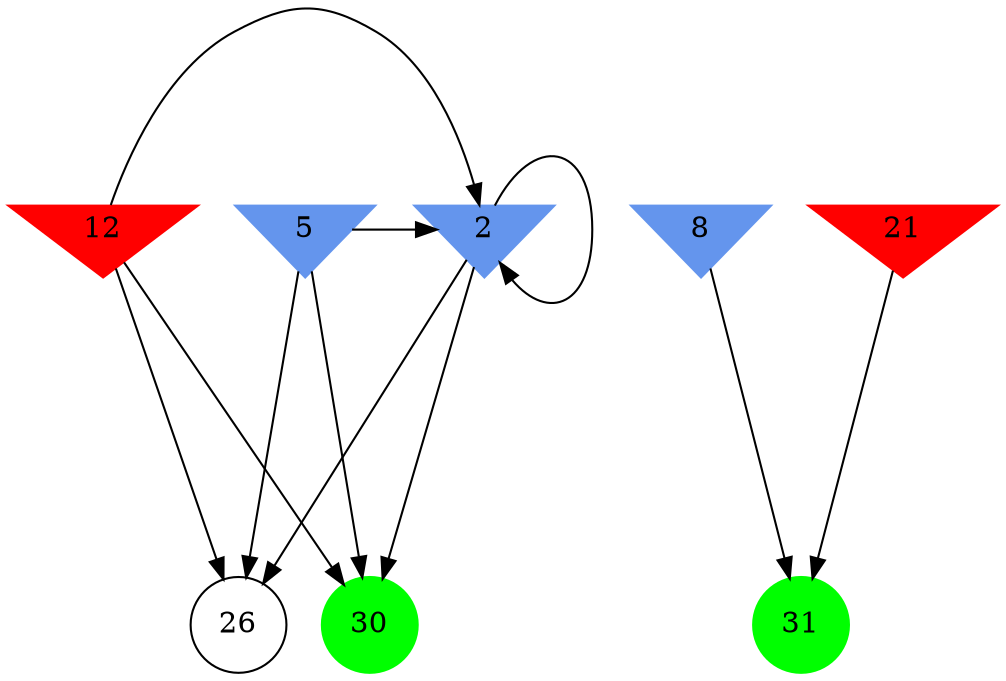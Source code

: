 digraph brain {
	ranksep=2.0;
	2 [shape=invtriangle,style=filled,color=cornflowerblue];
	5 [shape=invtriangle,style=filled,color=cornflowerblue];
	8 [shape=invtriangle,style=filled,color=cornflowerblue];
	12 [shape=invtriangle,style=filled,color=red];
	21 [shape=invtriangle,style=filled,color=red];
	26 [shape=circle,color=black];
	30 [shape=circle,style=filled,color=green];
	31 [shape=circle,style=filled,color=green];
	21	->	31;
	8	->	31;
	12	->	26;
	12	->	30;
	12	->	2;
	2	->	26;
	2	->	30;
	2	->	2;
	5	->	26;
	5	->	30;
	5	->	2;
	{ rank=same; 2; 5; 8; 12; 21; }
	{ rank=same; 26; }
	{ rank=same; 30; 31; }
}
